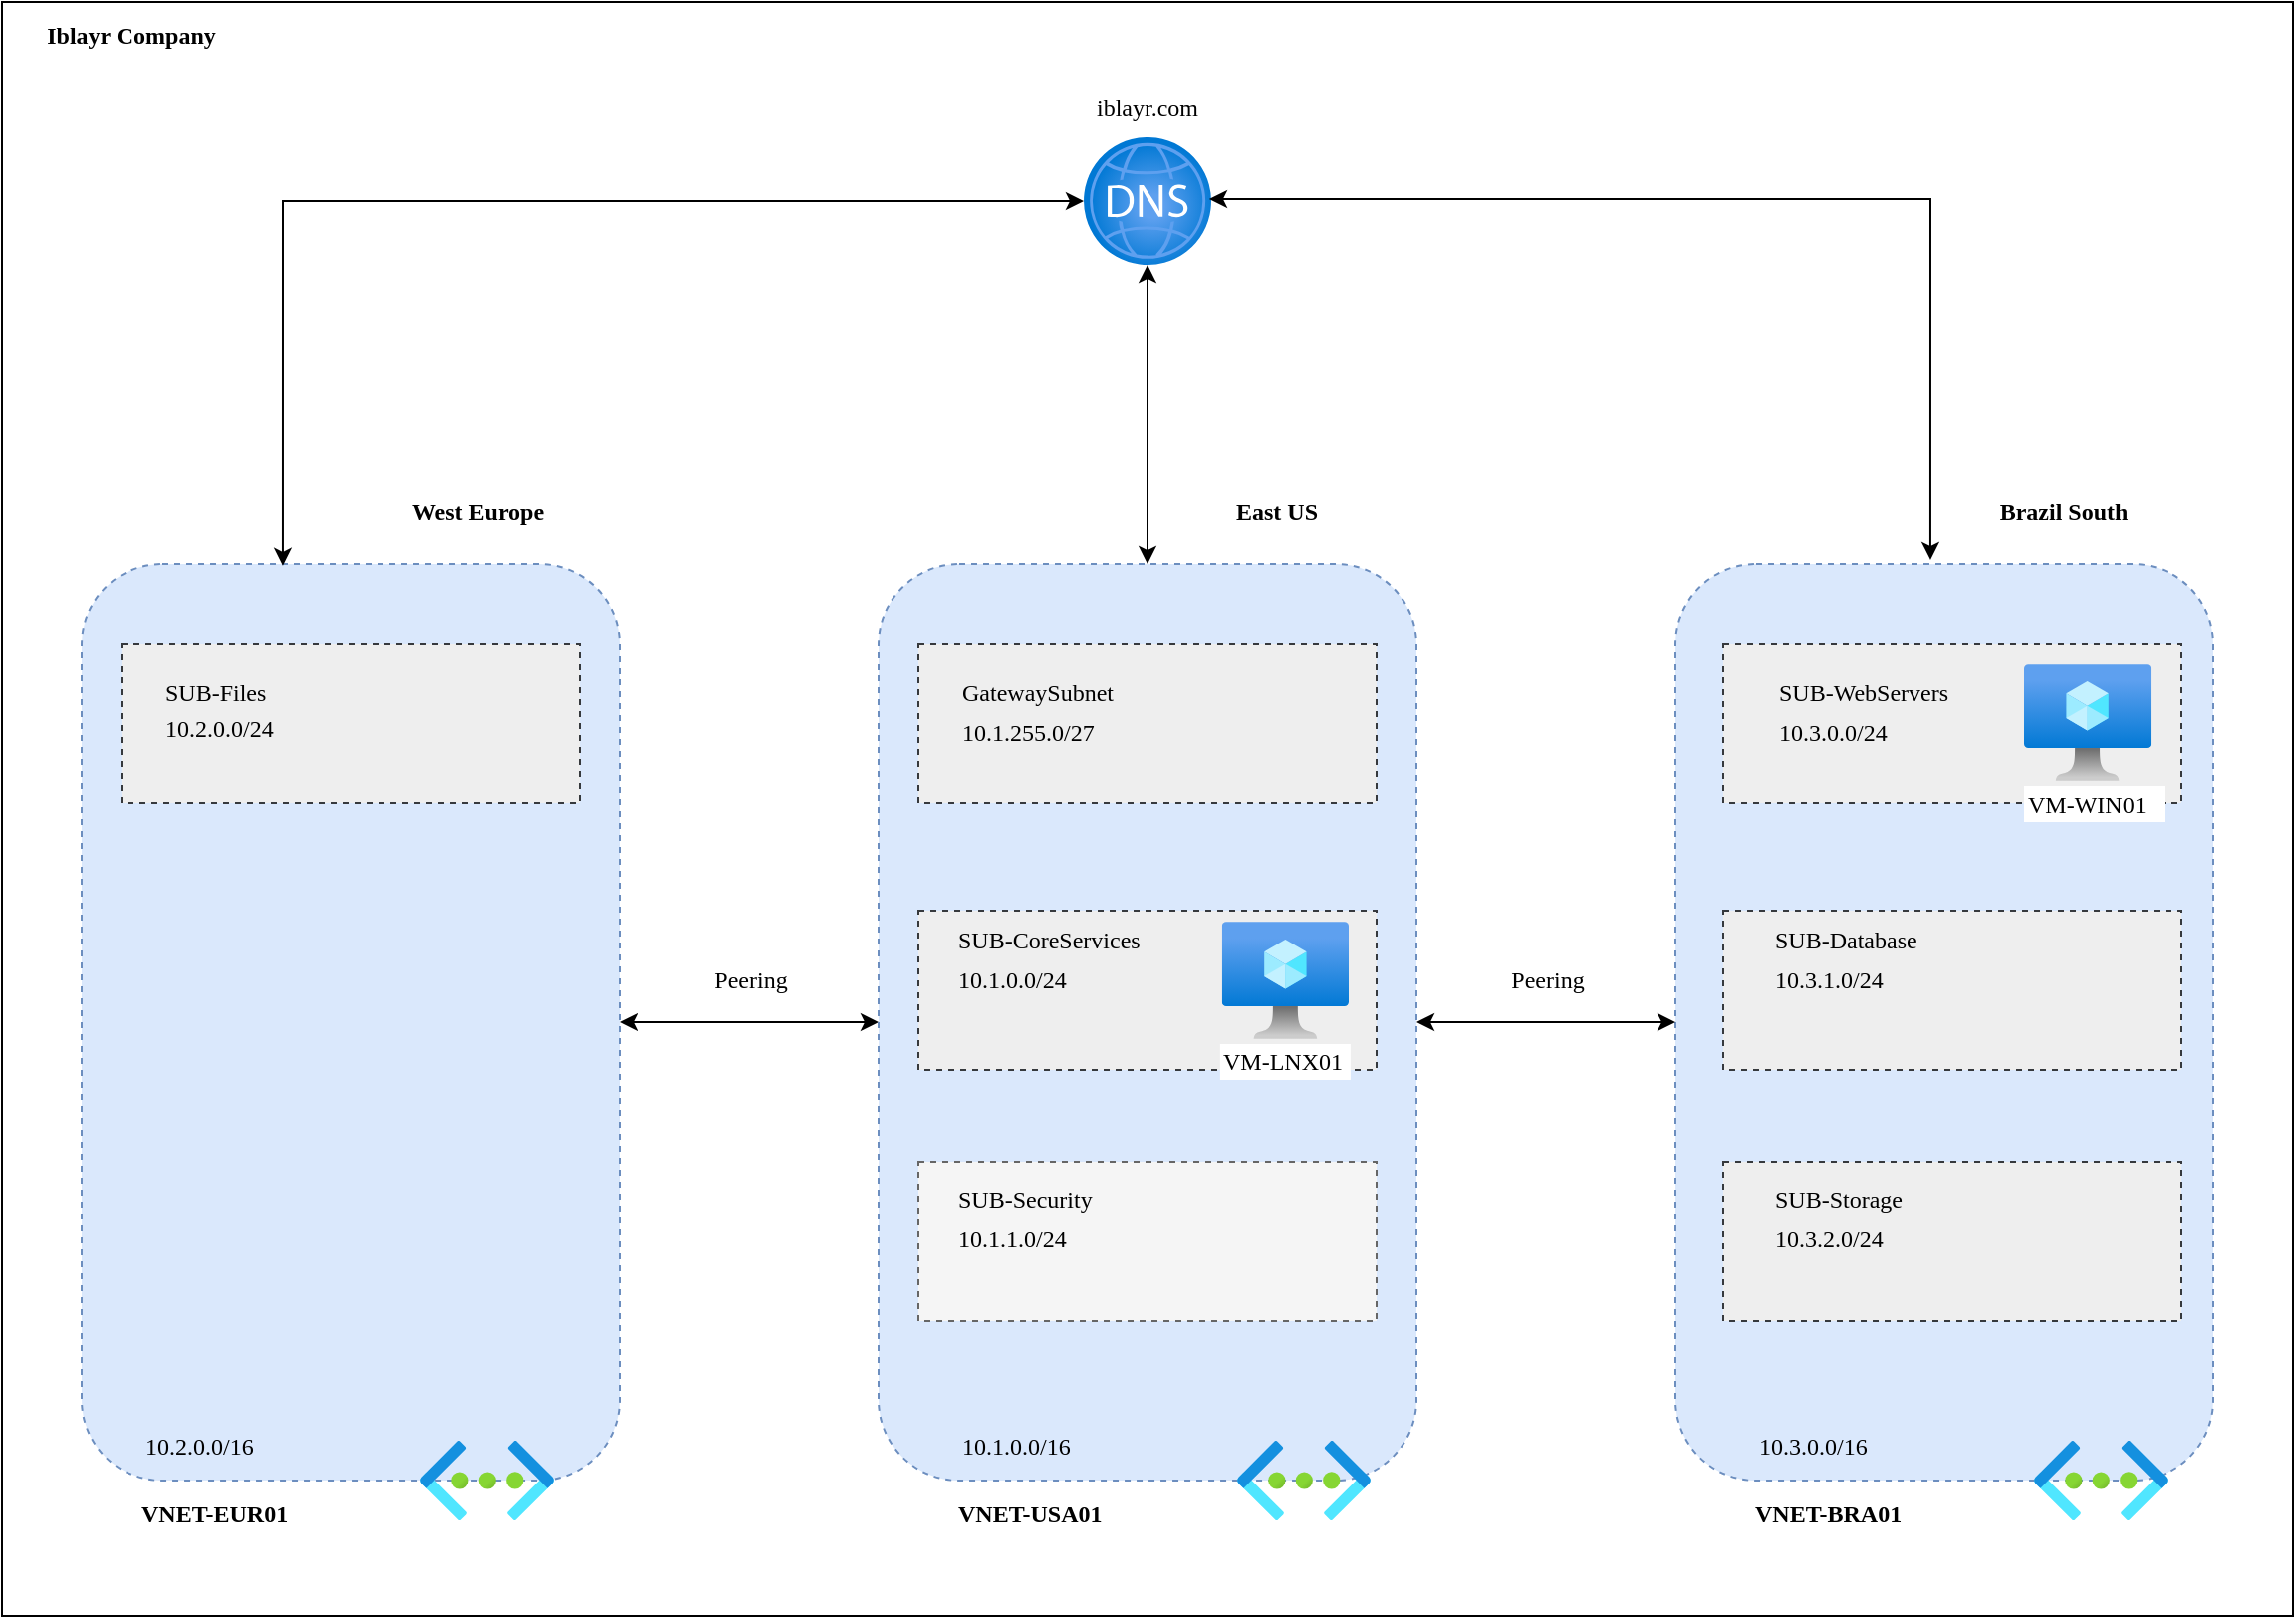 <mxfile version="20.8.10" type="device"><diagram name="Página-1" id="x2mRvjdO7nGSLqSYsmk_"><mxGraphModel dx="1434" dy="836" grid="0" gridSize="10" guides="1" tooltips="1" connect="1" arrows="1" fold="1" page="1" pageScale="1" pageWidth="1169" pageHeight="827" background="#ffffff" math="0" shadow="0"><root><mxCell id="0"/><mxCell id="1" parent="0"/><mxCell id="6a903H8ERh-eWGFcleBx-1" value="" style="rounded=0;whiteSpace=wrap;html=1;" parent="1" vertex="1"><mxGeometry x="10" y="8" width="1150" height="810" as="geometry"/></mxCell><mxCell id="6a903H8ERh-eWGFcleBx-2" value="Iblayr Company" style="text;html=1;strokeColor=none;fillColor=none;align=center;verticalAlign=middle;whiteSpace=wrap;rounded=0;fontStyle=1;fontFamily=Verdana;" parent="1" vertex="1"><mxGeometry x="10" y="10" width="130" height="30" as="geometry"/></mxCell><mxCell id="6a903H8ERh-eWGFcleBx-40" value="" style="endArrow=classic;startArrow=classic;html=1;fontColor=#FF3333;rounded=0;fontFamily=Verdana;" parent="1" source="6a903H8ERh-eWGFcleBx-7" target="6a903H8ERh-eWGFcleBx-6" edge="1"><mxGeometry width="50" height="50" relative="1" as="geometry"><mxPoint x="360" y="450" as="sourcePoint"/><mxPoint x="410" y="400" as="targetPoint"/></mxGeometry></mxCell><mxCell id="6a903H8ERh-eWGFcleBx-8" value="" style="rounded=1;whiteSpace=wrap;html=1;fontFamily=Verdana;fillColor=#dae8fc;strokeColor=#6c8ebf;dashed=1;" parent="1" vertex="1"><mxGeometry x="850" y="290" width="270" height="460" as="geometry"/></mxCell><mxCell id="6a903H8ERh-eWGFcleBx-13" value="" style="rounded=0;whiteSpace=wrap;html=1;dashed=1;fontFamily=Verdana;fillColor=#eeeeee;strokeColor=#36393d;" parent="1" vertex="1"><mxGeometry x="874" y="330" width="230" height="80" as="geometry"/></mxCell><mxCell id="6a903H8ERh-eWGFcleBx-5" value="Brazil South" style="text;html=1;strokeColor=none;fillColor=none;align=center;verticalAlign=middle;whiteSpace=wrap;rounded=0;fontStyle=1;fontFamily=Verdana;" parent="1" vertex="1"><mxGeometry x="980" y="249" width="130" height="30" as="geometry"/></mxCell><mxCell id="6a903H8ERh-eWGFcleBx-14" value="" style="rounded=0;whiteSpace=wrap;html=1;dashed=1;fontFamily=Verdana;fillColor=#eeeeee;strokeColor=#36393d;" parent="1" vertex="1"><mxGeometry x="874" y="464" width="230" height="80" as="geometry"/></mxCell><mxCell id="6a903H8ERh-eWGFcleBx-15" value="" style="rounded=0;whiteSpace=wrap;html=1;dashed=1;fontFamily=Verdana;fillColor=#eeeeee;strokeColor=#36393d;" parent="1" vertex="1"><mxGeometry x="874" y="590" width="230" height="80" as="geometry"/></mxCell><mxCell id="6a903H8ERh-eWGFcleBx-24" value="10.3.0.0/16" style="text;html=1;strokeColor=none;fillColor=none;align=left;verticalAlign=middle;whiteSpace=wrap;rounded=0;fontStyle=0;fontFamily=Verdana;" parent="1" vertex="1"><mxGeometry x="890" y="718" width="130" height="30" as="geometry"/></mxCell><mxCell id="6a903H8ERh-eWGFcleBx-25" value="VNET-BRA01" style="text;html=1;strokeColor=none;fillColor=none;align=left;verticalAlign=middle;whiteSpace=wrap;rounded=0;fontStyle=1;fontFamily=Verdana;" parent="1" vertex="1"><mxGeometry x="888" y="752" width="130" height="30" as="geometry"/></mxCell><mxCell id="6a903H8ERh-eWGFcleBx-26" value="" style="aspect=fixed;html=1;points=[];align=center;image;fontSize=12;image=img/lib/azure2/networking/Virtual_Networks.svg;dashed=1;fontFamily=Verdana;" parent="1" vertex="1"><mxGeometry x="1030" y="730" width="67" height="40" as="geometry"/></mxCell><mxCell id="6a903H8ERh-eWGFcleBx-33" value="SUB-WebServers" style="text;html=1;strokeColor=none;fillColor=none;align=left;verticalAlign=middle;whiteSpace=wrap;rounded=0;fontStyle=0;fontFamily=Verdana;" parent="1" vertex="1"><mxGeometry x="900" y="340" width="130" height="30" as="geometry"/></mxCell><mxCell id="6a903H8ERh-eWGFcleBx-34" value="10.3.0.0/24" style="text;html=1;strokeColor=none;fillColor=none;align=left;verticalAlign=middle;whiteSpace=wrap;rounded=0;fontStyle=0;fontFamily=Verdana;" parent="1" vertex="1"><mxGeometry x="900" y="360" width="130" height="30" as="geometry"/></mxCell><mxCell id="6a903H8ERh-eWGFcleBx-35" value="SUB-Database" style="text;html=1;strokeColor=none;fillColor=none;align=left;verticalAlign=middle;whiteSpace=wrap;rounded=0;fontStyle=0;fontFamily=Verdana;" parent="1" vertex="1"><mxGeometry x="898" y="464" width="130" height="30" as="geometry"/></mxCell><mxCell id="6a903H8ERh-eWGFcleBx-36" value="10.3.1.0/24" style="text;html=1;strokeColor=none;fillColor=none;align=left;verticalAlign=middle;whiteSpace=wrap;rounded=0;fontStyle=0;fontFamily=Verdana;" parent="1" vertex="1"><mxGeometry x="898" y="484" width="130" height="30" as="geometry"/></mxCell><mxCell id="6a903H8ERh-eWGFcleBx-37" value="SUB-Storage" style="text;html=1;strokeColor=none;fillColor=none;align=left;verticalAlign=middle;whiteSpace=wrap;rounded=0;fontStyle=0;fontFamily=Verdana;" parent="1" vertex="1"><mxGeometry x="898" y="594" width="130" height="30" as="geometry"/></mxCell><mxCell id="6a903H8ERh-eWGFcleBx-38" value="10.3.2.0/24" style="text;html=1;strokeColor=none;fillColor=none;align=left;verticalAlign=middle;whiteSpace=wrap;rounded=0;fontStyle=0;fontFamily=Verdana;" parent="1" vertex="1"><mxGeometry x="898" y="614" width="130" height="30" as="geometry"/></mxCell><mxCell id="6Qxy4UPfp5VIa0-ww7C7-4" value="" style="aspect=fixed;html=1;points=[];align=center;image;fontSize=12;image=img/lib/azure2/compute/Virtual_Machine.svg;" vertex="1" parent="1"><mxGeometry x="1025" y="340" width="63.61" height="59" as="geometry"/></mxCell><mxCell id="6Qxy4UPfp5VIa0-ww7C7-5" value="VM-WIN01" style="text;html=1;strokeColor=none;fillColor=default;align=left;verticalAlign=middle;whiteSpace=wrap;rounded=0;fontStyle=0;fontFamily=Verdana;gradientColor=none;" vertex="1" parent="1"><mxGeometry x="1025" y="401.5" width="70.5" height="18" as="geometry"/></mxCell><mxCell id="6a903H8ERh-eWGFcleBx-4" value="East US" style="text;html=1;strokeColor=none;fillColor=none;align=center;verticalAlign=middle;whiteSpace=wrap;rounded=0;fontStyle=1;fontFamily=Verdana;" parent="1" vertex="1"><mxGeometry x="585" y="249" width="130" height="30" as="geometry"/></mxCell><mxCell id="6a903H8ERh-eWGFcleBx-7" value="" style="rounded=1;whiteSpace=wrap;html=1;fontFamily=Verdana;fillColor=#dae8fc;strokeColor=#6c8ebf;dashed=1;" parent="1" vertex="1"><mxGeometry x="450" y="290" width="270" height="460" as="geometry"/></mxCell><mxCell id="6a903H8ERh-eWGFcleBx-10" value="" style="rounded=0;whiteSpace=wrap;html=1;dashed=1;fontFamily=Verdana;fillColor=#eeeeee;strokeColor=#36393d;" parent="1" vertex="1"><mxGeometry x="470" y="330" width="230" height="80" as="geometry"/></mxCell><mxCell id="6a903H8ERh-eWGFcleBx-11" value="" style="rounded=0;whiteSpace=wrap;html=1;dashed=1;fontFamily=Verdana;fillColor=#eeeeee;strokeColor=#36393d;" parent="1" vertex="1"><mxGeometry x="470" y="464" width="230" height="80" as="geometry"/></mxCell><mxCell id="6a903H8ERh-eWGFcleBx-12" value="" style="rounded=0;whiteSpace=wrap;html=1;dashed=1;fontFamily=Verdana;fillColor=#f5f5f5;fontColor=#333333;strokeColor=#666666;" parent="1" vertex="1"><mxGeometry x="470" y="590" width="230" height="80" as="geometry"/></mxCell><mxCell id="6a903H8ERh-eWGFcleBx-21" value="10.1.0.0/16" style="text;html=1;strokeColor=none;fillColor=none;align=left;verticalAlign=middle;whiteSpace=wrap;rounded=0;fontStyle=0;fontFamily=Verdana;" parent="1" vertex="1"><mxGeometry x="490" y="718" width="130" height="30" as="geometry"/></mxCell><mxCell id="6a903H8ERh-eWGFcleBx-22" value="VNET-USA01" style="text;html=1;strokeColor=none;fillColor=none;align=left;verticalAlign=middle;whiteSpace=wrap;rounded=0;fontStyle=1;fontFamily=Verdana;" parent="1" vertex="1"><mxGeometry x="488" y="752" width="130" height="30" as="geometry"/></mxCell><mxCell id="6a903H8ERh-eWGFcleBx-23" value="" style="aspect=fixed;html=1;points=[];align=center;image;fontSize=12;image=img/lib/azure2/networking/Virtual_Networks.svg;dashed=1;fontFamily=Verdana;" parent="1" vertex="1"><mxGeometry x="630" y="730" width="67" height="40" as="geometry"/></mxCell><mxCell id="6a903H8ERh-eWGFcleBx-27" value="GatewaySubnet" style="text;html=1;strokeColor=none;fillColor=none;align=left;verticalAlign=middle;whiteSpace=wrap;rounded=0;fontStyle=0;fontFamily=Verdana;" parent="1" vertex="1"><mxGeometry x="490" y="340" width="130" height="30" as="geometry"/></mxCell><mxCell id="6a903H8ERh-eWGFcleBx-28" value="10.1.255.0/27" style="text;html=1;strokeColor=none;fillColor=none;align=left;verticalAlign=middle;whiteSpace=wrap;rounded=0;fontStyle=0;fontFamily=Verdana;" parent="1" vertex="1"><mxGeometry x="490" y="360" width="130" height="30" as="geometry"/></mxCell><mxCell id="6a903H8ERh-eWGFcleBx-29" value="SUB-CoreServices" style="text;html=1;strokeColor=none;fillColor=none;align=left;verticalAlign=middle;whiteSpace=wrap;rounded=0;fontStyle=0;fontFamily=Verdana;" parent="1" vertex="1"><mxGeometry x="488" y="464" width="130" height="30" as="geometry"/></mxCell><mxCell id="6a903H8ERh-eWGFcleBx-30" value="10.1.0.0/24" style="text;html=1;strokeColor=none;fillColor=none;align=left;verticalAlign=middle;whiteSpace=wrap;rounded=0;fontStyle=0;fontFamily=Verdana;" parent="1" vertex="1"><mxGeometry x="488" y="484" width="130" height="30" as="geometry"/></mxCell><mxCell id="6a903H8ERh-eWGFcleBx-31" value="SUB-Security" style="text;html=1;strokeColor=none;fillColor=none;align=left;verticalAlign=middle;whiteSpace=wrap;rounded=0;fontStyle=0;fontFamily=Verdana;" parent="1" vertex="1"><mxGeometry x="488" y="594" width="130" height="30" as="geometry"/></mxCell><mxCell id="6a903H8ERh-eWGFcleBx-32" value="10.1.1.0/24" style="text;html=1;strokeColor=none;fillColor=none;align=left;verticalAlign=middle;whiteSpace=wrap;rounded=0;fontStyle=0;fontFamily=Verdana;" parent="1" vertex="1"><mxGeometry x="488" y="614" width="130" height="30" as="geometry"/></mxCell><mxCell id="6a903H8ERh-eWGFcleBx-43" value="" style="endArrow=classic;startArrow=classic;html=1;fontColor=#FF3333;rounded=0;fontFamily=Verdana;" parent="1" edge="1"><mxGeometry width="50" height="50" relative="1" as="geometry"><mxPoint x="850" y="520" as="sourcePoint"/><mxPoint x="720" y="520" as="targetPoint"/></mxGeometry></mxCell><mxCell id="6a903H8ERh-eWGFcleBx-44" value="Peering" style="text;html=1;strokeColor=none;fillColor=none;align=center;verticalAlign=middle;whiteSpace=wrap;rounded=0;fontStyle=0;fontFamily=Verdana;" parent="1" vertex="1"><mxGeometry x="721" y="488" width="130" height="21" as="geometry"/></mxCell><mxCell id="6Qxy4UPfp5VIa0-ww7C7-1" value="" style="aspect=fixed;html=1;points=[];align=center;image;fontSize=12;image=img/lib/azure2/compute/Virtual_Machine.svg;" vertex="1" parent="1"><mxGeometry x="622.39" y="469.5" width="63.61" height="59" as="geometry"/></mxCell><mxCell id="6Qxy4UPfp5VIa0-ww7C7-2" value="VM-LNX01" style="text;html=1;strokeColor=none;fillColor=default;align=left;verticalAlign=middle;whiteSpace=wrap;rounded=0;fontStyle=0;fontFamily=Verdana;gradientColor=none;" vertex="1" parent="1"><mxGeometry x="621.44" y="531" width="65.5" height="18" as="geometry"/></mxCell><mxCell id="6a903H8ERh-eWGFcleBx-3" value="West Europe" style="text;html=1;strokeColor=none;fillColor=none;align=center;verticalAlign=middle;whiteSpace=wrap;rounded=0;fontStyle=1;fontFamily=Verdana;" parent="1" vertex="1"><mxGeometry x="184" y="249" width="130" height="30" as="geometry"/></mxCell><mxCell id="6a903H8ERh-eWGFcleBx-6" value="" style="rounded=1;whiteSpace=wrap;html=1;fontFamily=Verdana;fillColor=#dae8fc;strokeColor=#6c8ebf;dashed=1;" parent="1" vertex="1"><mxGeometry x="50" y="290" width="270" height="460" as="geometry"/></mxCell><mxCell id="6a903H8ERh-eWGFcleBx-9" value="" style="rounded=0;whiteSpace=wrap;html=1;dashed=1;fontFamily=Verdana;fillColor=#eeeeee;strokeColor=#36393d;" parent="1" vertex="1"><mxGeometry x="70" y="330" width="230" height="80" as="geometry"/></mxCell><mxCell id="6a903H8ERh-eWGFcleBx-16" value="SUB-Files" style="text;html=1;strokeColor=none;fillColor=none;align=left;verticalAlign=middle;whiteSpace=wrap;rounded=0;fontStyle=0;fontFamily=Verdana;" parent="1" vertex="1"><mxGeometry x="90" y="340" width="130" height="30" as="geometry"/></mxCell><mxCell id="6a903H8ERh-eWGFcleBx-17" value="10.2.0.0/24" style="text;html=1;strokeColor=none;fillColor=none;align=left;verticalAlign=middle;whiteSpace=wrap;rounded=0;fontStyle=0;fontFamily=Verdana;" parent="1" vertex="1"><mxGeometry x="90" y="358" width="130" height="30" as="geometry"/></mxCell><mxCell id="6a903H8ERh-eWGFcleBx-18" value="10.2.0.0/16" style="text;html=1;strokeColor=none;fillColor=none;align=left;verticalAlign=middle;whiteSpace=wrap;rounded=0;fontStyle=0;fontFamily=Verdana;" parent="1" vertex="1"><mxGeometry x="80" y="718" width="130" height="30" as="geometry"/></mxCell><mxCell id="6a903H8ERh-eWGFcleBx-19" value="VNET-EUR01" style="text;html=1;strokeColor=none;fillColor=none;align=left;verticalAlign=middle;whiteSpace=wrap;rounded=0;fontStyle=1;fontFamily=Verdana;" parent="1" vertex="1"><mxGeometry x="78" y="752" width="130" height="30" as="geometry"/></mxCell><mxCell id="6a903H8ERh-eWGFcleBx-20" value="" style="aspect=fixed;html=1;points=[];align=center;image;fontSize=12;image=img/lib/azure2/networking/Virtual_Networks.svg;dashed=1;fontFamily=Verdana;" parent="1" vertex="1"><mxGeometry x="220" y="730" width="67" height="40" as="geometry"/></mxCell><mxCell id="6a903H8ERh-eWGFcleBx-42" value="Peering" style="text;html=1;strokeColor=none;fillColor=none;align=center;verticalAlign=middle;whiteSpace=wrap;rounded=0;fontStyle=0;fontFamily=Verdana;" parent="1" vertex="1"><mxGeometry x="321" y="488" width="130" height="21" as="geometry"/></mxCell><mxCell id="6Qxy4UPfp5VIa0-ww7C7-11" value="" style="aspect=fixed;html=1;points=[];align=center;image;fontSize=12;image=img/lib/azure2/networking/DNS_Zones.svg;fillColor=default;gradientColor=none;" vertex="1" parent="1"><mxGeometry x="553" y="76" width="64" height="64" as="geometry"/></mxCell><mxCell id="6Qxy4UPfp5VIa0-ww7C7-13" value="iblayr.com" style="text;html=1;strokeColor=none;fillColor=none;align=center;verticalAlign=middle;whiteSpace=wrap;rounded=0;fontStyle=0;fontFamily=Verdana;" vertex="1" parent="1"><mxGeometry x="520" y="46" width="130" height="30" as="geometry"/></mxCell><mxCell id="6Qxy4UPfp5VIa0-ww7C7-14" value="" style="endArrow=classic;startArrow=classic;html=1;rounded=0;exitX=0.5;exitY=0;exitDx=0;exitDy=0;" edge="1" parent="1" source="6a903H8ERh-eWGFcleBx-7" target="6Qxy4UPfp5VIa0-ww7C7-11"><mxGeometry width="50" height="50" relative="1" as="geometry"><mxPoint x="568" y="200" as="sourcePoint"/><mxPoint x="585" y="166" as="targetPoint"/></mxGeometry></mxCell><mxCell id="6Qxy4UPfp5VIa0-ww7C7-15" value="" style="endArrow=classic;startArrow=classic;html=1;rounded=0;exitX=0.374;exitY=0.002;exitDx=0;exitDy=0;exitPerimeter=0;" edge="1" parent="1" source="6a903H8ERh-eWGFcleBx-6" target="6Qxy4UPfp5VIa0-ww7C7-11"><mxGeometry width="50" height="50" relative="1" as="geometry"><mxPoint x="118" y="190" as="sourcePoint"/><mxPoint x="439" y="75" as="targetPoint"/><Array as="points"><mxPoint x="151" y="108"/></Array></mxGeometry></mxCell><mxCell id="6Qxy4UPfp5VIa0-ww7C7-16" value="" style="endArrow=classic;startArrow=classic;html=1;rounded=0;entryX=0.474;entryY=-0.011;entryDx=0;entryDy=0;entryPerimeter=0;exitX=0.984;exitY=0.484;exitDx=0;exitDy=0;exitPerimeter=0;" edge="1" parent="1" source="6Qxy4UPfp5VIa0-ww7C7-11"><mxGeometry width="50" height="50" relative="1" as="geometry"><mxPoint x="620.008" y="107.032" as="sourcePoint"/><mxPoint x="977.98" y="287.94" as="targetPoint"/><Array as="points"><mxPoint x="978" y="107"/></Array></mxGeometry></mxCell></root></mxGraphModel></diagram></mxfile>